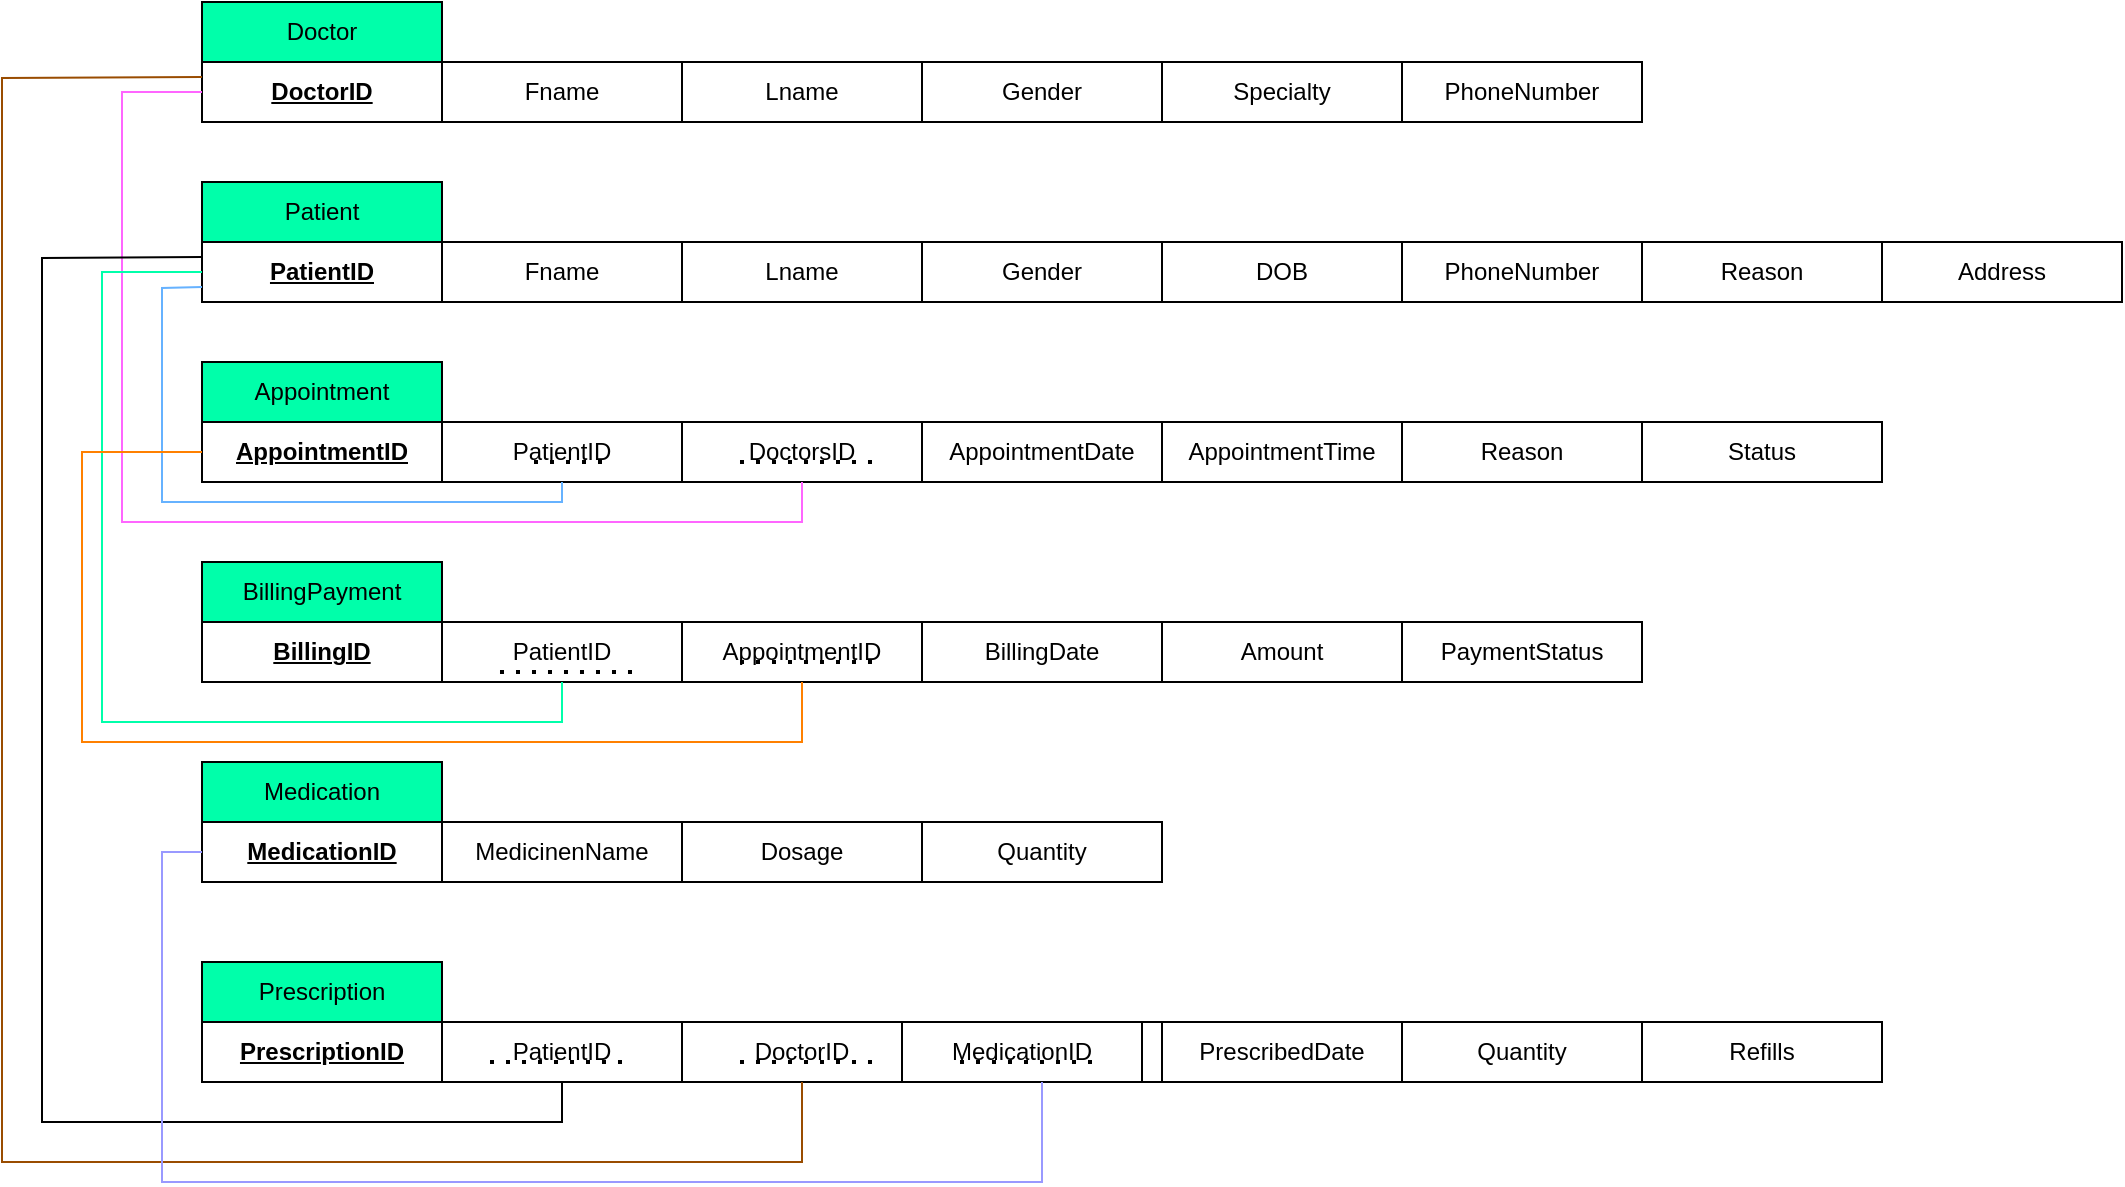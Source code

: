 <mxfile version="24.5.5" type="github">
  <diagram name="Page-1" id="lPv18uXPyyOn_tqmDmDi">
    <mxGraphModel dx="1433" dy="619" grid="1" gridSize="10" guides="1" tooltips="1" connect="1" arrows="1" fold="1" page="1" pageScale="1" pageWidth="827" pageHeight="1169" math="0" shadow="0">
      <root>
        <mxCell id="0" />
        <mxCell id="1" parent="0" />
        <mxCell id="40zPaDP918bft0vZC0bT-28" value="&lt;span style=&quot;text-align: left;&quot;&gt;Doctor&lt;/span&gt;" style="rounded=0;whiteSpace=wrap;html=1;fillColor=#00FFAA;" vertex="1" parent="1">
          <mxGeometry x="220" y="140" width="120" height="30" as="geometry" />
        </mxCell>
        <mxCell id="40zPaDP918bft0vZC0bT-29" value="&lt;span style=&quot;text-align: left;&quot;&gt;&lt;u&gt;&lt;b&gt;DoctorID&lt;/b&gt;&lt;/u&gt;&lt;/span&gt;" style="rounded=0;whiteSpace=wrap;html=1;" vertex="1" parent="1">
          <mxGeometry x="220" y="170" width="120" height="30" as="geometry" />
        </mxCell>
        <mxCell id="40zPaDP918bft0vZC0bT-31" value="&lt;span style=&quot;text-align: left;&quot;&gt;Fname&lt;/span&gt;" style="rounded=0;whiteSpace=wrap;html=1;" vertex="1" parent="1">
          <mxGeometry x="340" y="170" width="120" height="30" as="geometry" />
        </mxCell>
        <mxCell id="40zPaDP918bft0vZC0bT-32" value="&lt;span style=&quot;text-align: left;&quot;&gt;Lname&lt;/span&gt;" style="rounded=0;whiteSpace=wrap;html=1;" vertex="1" parent="1">
          <mxGeometry x="460" y="170" width="120" height="30" as="geometry" />
        </mxCell>
        <mxCell id="40zPaDP918bft0vZC0bT-33" value="&lt;span style=&quot;text-align: left;&quot;&gt;Specialty&lt;/span&gt;" style="rounded=0;whiteSpace=wrap;html=1;" vertex="1" parent="1">
          <mxGeometry x="700" y="170" width="120" height="30" as="geometry" />
        </mxCell>
        <mxCell id="40zPaDP918bft0vZC0bT-34" value="&lt;span style=&quot;text-align: left;&quot;&gt;Gender&lt;/span&gt;" style="rounded=0;whiteSpace=wrap;html=1;" vertex="1" parent="1">
          <mxGeometry x="580" y="170" width="120" height="30" as="geometry" />
        </mxCell>
        <mxCell id="40zPaDP918bft0vZC0bT-35" value="&lt;span style=&quot;text-align: left;&quot;&gt;PhoneNumber&lt;/span&gt;" style="rounded=0;whiteSpace=wrap;html=1;" vertex="1" parent="1">
          <mxGeometry x="820" y="170" width="120" height="30" as="geometry" />
        </mxCell>
        <mxCell id="40zPaDP918bft0vZC0bT-38" value="&lt;span style=&quot;text-align: left;&quot;&gt;Appointment&lt;/span&gt;" style="rounded=0;whiteSpace=wrap;html=1;fillColor=#00FFAA;" vertex="1" parent="1">
          <mxGeometry x="220" y="320" width="120" height="30" as="geometry" />
        </mxCell>
        <mxCell id="40zPaDP918bft0vZC0bT-39" value="&lt;span style=&quot;text-align: left;&quot;&gt;&lt;u&gt;&lt;b&gt;PatientID&lt;/b&gt;&lt;/u&gt;&lt;/span&gt;" style="rounded=0;whiteSpace=wrap;html=1;" vertex="1" parent="1">
          <mxGeometry x="220" y="260" width="120" height="30" as="geometry" />
        </mxCell>
        <mxCell id="40zPaDP918bft0vZC0bT-43" value="&lt;span style=&quot;text-align: left;&quot;&gt;DOB&lt;/span&gt;" style="rounded=0;whiteSpace=wrap;html=1;" vertex="1" parent="1">
          <mxGeometry x="700" y="260" width="120" height="30" as="geometry" />
        </mxCell>
        <mxCell id="40zPaDP918bft0vZC0bT-44" value="&lt;span style=&quot;text-align: left;&quot;&gt;PhoneNumber&lt;/span&gt;" style="rounded=0;whiteSpace=wrap;html=1;" vertex="1" parent="1">
          <mxGeometry x="820" y="260" width="120" height="30" as="geometry" />
        </mxCell>
        <mxCell id="40zPaDP918bft0vZC0bT-45" value="&lt;span style=&quot;text-align: left;&quot;&gt;Fname&lt;/span&gt;" style="rounded=0;whiteSpace=wrap;html=1;" vertex="1" parent="1">
          <mxGeometry x="340" y="260" width="120" height="30" as="geometry" />
        </mxCell>
        <mxCell id="40zPaDP918bft0vZC0bT-47" value="&lt;span style=&quot;text-align: left;&quot;&gt;Lname&lt;/span&gt;" style="rounded=0;whiteSpace=wrap;html=1;" vertex="1" parent="1">
          <mxGeometry x="460" y="260" width="120" height="30" as="geometry" />
        </mxCell>
        <mxCell id="40zPaDP918bft0vZC0bT-48" value="&lt;span style=&quot;text-align: left;&quot;&gt;Gender&lt;/span&gt;" style="rounded=0;whiteSpace=wrap;html=1;" vertex="1" parent="1">
          <mxGeometry x="580" y="260" width="120" height="30" as="geometry" />
        </mxCell>
        <mxCell id="40zPaDP918bft0vZC0bT-49" value="&lt;span style=&quot;text-align: left;&quot;&gt;Reason&lt;/span&gt;" style="rounded=0;whiteSpace=wrap;html=1;" vertex="1" parent="1">
          <mxGeometry x="940" y="260" width="120" height="30" as="geometry" />
        </mxCell>
        <mxCell id="40zPaDP918bft0vZC0bT-50" value="&lt;span style=&quot;text-align: left;&quot;&gt;Address&lt;/span&gt;" style="rounded=0;whiteSpace=wrap;html=1;" vertex="1" parent="1">
          <mxGeometry x="1060" y="260" width="120" height="30" as="geometry" />
        </mxCell>
        <mxCell id="40zPaDP918bft0vZC0bT-52" value="&lt;span style=&quot;text-align: left;&quot;&gt;Patient&lt;/span&gt;" style="rounded=0;whiteSpace=wrap;html=1;fillColor=#00FFAA;" vertex="1" parent="1">
          <mxGeometry x="220" y="230" width="120" height="30" as="geometry" />
        </mxCell>
        <mxCell id="40zPaDP918bft0vZC0bT-55" value="&lt;span style=&quot;text-align: left;&quot;&gt;&lt;u&gt;&lt;b&gt;AppointmentID&lt;/b&gt;&lt;/u&gt;&lt;/span&gt;" style="rounded=0;whiteSpace=wrap;html=1;" vertex="1" parent="1">
          <mxGeometry x="220" y="350" width="120" height="30" as="geometry" />
        </mxCell>
        <mxCell id="40zPaDP918bft0vZC0bT-58" value="&lt;span style=&quot;text-align: left;&quot;&gt;PatientID&lt;/span&gt;" style="rounded=0;whiteSpace=wrap;html=1;" vertex="1" parent="1">
          <mxGeometry x="340" y="350" width="120" height="30" as="geometry" />
        </mxCell>
        <mxCell id="40zPaDP918bft0vZC0bT-59" value="&lt;span style=&quot;text-align: left;&quot;&gt;DoctorsID&lt;/span&gt;" style="rounded=0;whiteSpace=wrap;html=1;" vertex="1" parent="1">
          <mxGeometry x="460" y="350" width="120" height="30" as="geometry" />
        </mxCell>
        <mxCell id="40zPaDP918bft0vZC0bT-60" value="&lt;span style=&quot;text-align: left;&quot;&gt;AppointmentDate&lt;/span&gt;" style="rounded=0;whiteSpace=wrap;html=1;" vertex="1" parent="1">
          <mxGeometry x="580" y="350" width="120" height="30" as="geometry" />
        </mxCell>
        <mxCell id="40zPaDP918bft0vZC0bT-61" value="&lt;span style=&quot;text-align: left;&quot;&gt;AppointmentTime&lt;/span&gt;" style="rounded=0;whiteSpace=wrap;html=1;" vertex="1" parent="1">
          <mxGeometry x="700" y="350" width="120" height="30" as="geometry" />
        </mxCell>
        <mxCell id="40zPaDP918bft0vZC0bT-62" value="&lt;span style=&quot;text-align: left;&quot;&gt;Reason&lt;/span&gt;" style="rounded=0;whiteSpace=wrap;html=1;" vertex="1" parent="1">
          <mxGeometry x="820" y="350" width="120" height="30" as="geometry" />
        </mxCell>
        <mxCell id="40zPaDP918bft0vZC0bT-64" value="&lt;span style=&quot;text-align: left;&quot;&gt;Status&lt;/span&gt;" style="rounded=0;whiteSpace=wrap;html=1;" vertex="1" parent="1">
          <mxGeometry x="940" y="350" width="120" height="30" as="geometry" />
        </mxCell>
        <mxCell id="40zPaDP918bft0vZC0bT-67" value="&lt;span style=&quot;text-align: left;&quot;&gt;BillingPayment&lt;/span&gt;" style="rounded=0;whiteSpace=wrap;html=1;fillColor=#00FFAA;" vertex="1" parent="1">
          <mxGeometry x="220" y="420" width="120" height="30" as="geometry" />
        </mxCell>
        <mxCell id="40zPaDP918bft0vZC0bT-68" value="&lt;span style=&quot;text-align: left;&quot;&gt;&lt;u&gt;&lt;b&gt;BillingID&lt;/b&gt;&lt;/u&gt;&lt;/span&gt;" style="rounded=0;whiteSpace=wrap;html=1;" vertex="1" parent="1">
          <mxGeometry x="220" y="450" width="120" height="30" as="geometry" />
        </mxCell>
        <mxCell id="40zPaDP918bft0vZC0bT-69" value="&lt;span style=&quot;text-align: left;&quot;&gt;PatientID&lt;/span&gt;" style="rounded=0;whiteSpace=wrap;html=1;" vertex="1" parent="1">
          <mxGeometry x="340" y="450" width="120" height="30" as="geometry" />
        </mxCell>
        <mxCell id="40zPaDP918bft0vZC0bT-70" value="&lt;span style=&quot;text-align: left;&quot;&gt;AppointmentID&lt;/span&gt;" style="rounded=0;whiteSpace=wrap;html=1;" vertex="1" parent="1">
          <mxGeometry x="460" y="450" width="120" height="30" as="geometry" />
        </mxCell>
        <mxCell id="40zPaDP918bft0vZC0bT-71" value="&lt;span style=&quot;text-align: left;&quot;&gt;BillingDate&lt;/span&gt;" style="rounded=0;whiteSpace=wrap;html=1;" vertex="1" parent="1">
          <mxGeometry x="580" y="450" width="120" height="30" as="geometry" />
        </mxCell>
        <mxCell id="40zPaDP918bft0vZC0bT-72" value="&lt;span style=&quot;text-align: left;&quot;&gt;Amount&lt;/span&gt;" style="rounded=0;whiteSpace=wrap;html=1;" vertex="1" parent="1">
          <mxGeometry x="700" y="450" width="120" height="30" as="geometry" />
        </mxCell>
        <mxCell id="40zPaDP918bft0vZC0bT-73" value="&lt;span style=&quot;text-align: left;&quot;&gt;PaymentStatus&lt;/span&gt;" style="rounded=0;whiteSpace=wrap;html=1;" vertex="1" parent="1">
          <mxGeometry x="820" y="450" width="120" height="30" as="geometry" />
        </mxCell>
        <mxCell id="40zPaDP918bft0vZC0bT-77" value="" style="endArrow=none;dashed=1;html=1;dashPattern=1 3;strokeWidth=2;rounded=0;" edge="1" parent="1">
          <mxGeometry width="50" height="50" relative="1" as="geometry">
            <mxPoint x="420" y="370" as="sourcePoint" />
            <mxPoint x="380" y="370" as="targetPoint" />
          </mxGeometry>
        </mxCell>
        <mxCell id="40zPaDP918bft0vZC0bT-78" value="" style="endArrow=none;dashed=1;html=1;dashPattern=1 3;strokeWidth=2;rounded=0;entryX=0.25;entryY=0.667;entryDx=0;entryDy=0;entryPerimeter=0;" edge="1" parent="1">
          <mxGeometry width="50" height="50" relative="1" as="geometry">
            <mxPoint x="555" y="370" as="sourcePoint" />
            <mxPoint x="485" y="370.01" as="targetPoint" />
          </mxGeometry>
        </mxCell>
        <mxCell id="40zPaDP918bft0vZC0bT-79" value="" style="endArrow=none;dashed=1;html=1;dashPattern=1 3;strokeWidth=2;rounded=0;entryX=0.25;entryY=0.667;entryDx=0;entryDy=0;entryPerimeter=0;" edge="1" parent="1">
          <mxGeometry width="50" height="50" relative="1" as="geometry">
            <mxPoint x="435" y="475" as="sourcePoint" />
            <mxPoint x="365" y="475.01" as="targetPoint" />
          </mxGeometry>
        </mxCell>
        <mxCell id="40zPaDP918bft0vZC0bT-84" value="" style="endArrow=none;dashed=1;html=1;dashPattern=1 3;strokeWidth=2;rounded=0;entryX=0.25;entryY=0.667;entryDx=0;entryDy=0;entryPerimeter=0;" edge="1" parent="1">
          <mxGeometry width="50" height="50" relative="1" as="geometry">
            <mxPoint x="555" y="470" as="sourcePoint" />
            <mxPoint x="485" y="470.01" as="targetPoint" />
          </mxGeometry>
        </mxCell>
        <mxCell id="40zPaDP918bft0vZC0bT-87" value="&lt;span style=&quot;text-align: left;&quot;&gt;Medication&lt;/span&gt;" style="rounded=0;whiteSpace=wrap;html=1;fillColor=#00FFAA;" vertex="1" parent="1">
          <mxGeometry x="220" y="520" width="120" height="30" as="geometry" />
        </mxCell>
        <mxCell id="40zPaDP918bft0vZC0bT-88" value="&lt;span style=&quot;text-align: left;&quot;&gt;&lt;u&gt;&lt;b&gt;MedicationID&lt;/b&gt;&lt;/u&gt;&lt;/span&gt;" style="rounded=0;whiteSpace=wrap;html=1;" vertex="1" parent="1">
          <mxGeometry x="220" y="550" width="120" height="30" as="geometry" />
        </mxCell>
        <mxCell id="40zPaDP918bft0vZC0bT-89" value="&lt;span style=&quot;text-align: left;&quot;&gt;MedicinenName&lt;/span&gt;" style="rounded=0;whiteSpace=wrap;html=1;" vertex="1" parent="1">
          <mxGeometry x="340" y="550" width="120" height="30" as="geometry" />
        </mxCell>
        <mxCell id="40zPaDP918bft0vZC0bT-90" value="&lt;span style=&quot;text-align: left;&quot;&gt;Dosage&lt;/span&gt;" style="rounded=0;whiteSpace=wrap;html=1;" vertex="1" parent="1">
          <mxGeometry x="460" y="550" width="120" height="30" as="geometry" />
        </mxCell>
        <mxCell id="40zPaDP918bft0vZC0bT-91" value="&lt;span style=&quot;text-align: left;&quot;&gt;Quantity&lt;/span&gt;" style="rounded=0;whiteSpace=wrap;html=1;" vertex="1" parent="1">
          <mxGeometry x="580" y="550" width="120" height="30" as="geometry" />
        </mxCell>
        <mxCell id="40zPaDP918bft0vZC0bT-95" value="&lt;span style=&quot;text-align: left;&quot;&gt;Prescription&lt;/span&gt;" style="rounded=0;whiteSpace=wrap;html=1;fillColor=#00FFAA;" vertex="1" parent="1">
          <mxGeometry x="220" y="620" width="120" height="30" as="geometry" />
        </mxCell>
        <mxCell id="40zPaDP918bft0vZC0bT-96" value="&lt;span style=&quot;text-align: left;&quot;&gt;PatientID&lt;/span&gt;" style="rounded=0;whiteSpace=wrap;html=1;" vertex="1" parent="1">
          <mxGeometry x="340" y="650" width="120" height="30" as="geometry" />
        </mxCell>
        <mxCell id="40zPaDP918bft0vZC0bT-97" value="&lt;span style=&quot;text-align: left;&quot;&gt;&lt;u&gt;&lt;b&gt;PrescriptionID&lt;/b&gt;&lt;/u&gt;&lt;/span&gt;" style="rounded=0;whiteSpace=wrap;html=1;" vertex="1" parent="1">
          <mxGeometry x="220" y="650" width="120" height="30" as="geometry" />
        </mxCell>
        <mxCell id="40zPaDP918bft0vZC0bT-98" value="&lt;span style=&quot;text-align: left;&quot;&gt;DoctorID&lt;/span&gt;" style="rounded=0;whiteSpace=wrap;html=1;" vertex="1" parent="1">
          <mxGeometry x="460" y="650" width="120" height="30" as="geometry" />
        </mxCell>
        <mxCell id="40zPaDP918bft0vZC0bT-99" value="&lt;span style=&quot;text-align: left;&quot;&gt;MedicationID&lt;/span&gt;" style="rounded=0;whiteSpace=wrap;html=1;" vertex="1" parent="1">
          <mxGeometry x="580" y="650" width="120" height="30" as="geometry" />
        </mxCell>
        <mxCell id="40zPaDP918bft0vZC0bT-100" value="&lt;span style=&quot;text-align: left;&quot;&gt;PrescribedDate&lt;/span&gt;" style="rounded=0;whiteSpace=wrap;html=1;" vertex="1" parent="1">
          <mxGeometry x="700" y="650" width="120" height="30" as="geometry" />
        </mxCell>
        <mxCell id="40zPaDP918bft0vZC0bT-101" value="&lt;span style=&quot;text-align: left;&quot;&gt;Quantity&lt;/span&gt;" style="rounded=0;whiteSpace=wrap;html=1;" vertex="1" parent="1">
          <mxGeometry x="820" y="650" width="120" height="30" as="geometry" />
        </mxCell>
        <mxCell id="40zPaDP918bft0vZC0bT-102" value="&lt;span style=&quot;text-align: left;&quot;&gt;Refills&lt;/span&gt;" style="rounded=0;whiteSpace=wrap;html=1;" vertex="1" parent="1">
          <mxGeometry x="940" y="650" width="120" height="30" as="geometry" />
        </mxCell>
        <mxCell id="40zPaDP918bft0vZC0bT-103" value="" style="endArrow=none;dashed=1;html=1;dashPattern=1 3;strokeWidth=2;rounded=0;entryX=0.25;entryY=0.667;entryDx=0;entryDy=0;entryPerimeter=0;" edge="1" parent="1">
          <mxGeometry width="50" height="50" relative="1" as="geometry">
            <mxPoint x="430" y="670" as="sourcePoint" />
            <mxPoint x="360" y="670.01" as="targetPoint" />
          </mxGeometry>
        </mxCell>
        <mxCell id="40zPaDP918bft0vZC0bT-104" value="" style="endArrow=none;dashed=1;html=1;dashPattern=1 3;strokeWidth=2;rounded=0;entryX=0.25;entryY=0.667;entryDx=0;entryDy=0;entryPerimeter=0;" edge="1" parent="1">
          <mxGeometry width="50" height="50" relative="1" as="geometry">
            <mxPoint x="555" y="670" as="sourcePoint" />
            <mxPoint x="485" y="670.01" as="targetPoint" />
          </mxGeometry>
        </mxCell>
        <mxCell id="40zPaDP918bft0vZC0bT-105" value="" style="endArrow=none;dashed=1;html=1;dashPattern=1 3;strokeWidth=2;rounded=0;entryX=0.25;entryY=0.667;entryDx=0;entryDy=0;entryPerimeter=0;" edge="1" parent="1">
          <mxGeometry width="50" height="50" relative="1" as="geometry">
            <mxPoint x="665" y="670" as="sourcePoint" />
            <mxPoint x="595" y="670.01" as="targetPoint" />
          </mxGeometry>
        </mxCell>
        <mxCell id="40zPaDP918bft0vZC0bT-106" value="&lt;span style=&quot;text-align: left;&quot;&gt;MedicationID&lt;/span&gt;" style="rounded=0;whiteSpace=wrap;html=1;" vertex="1" parent="1">
          <mxGeometry x="570" y="650" width="120" height="30" as="geometry" />
        </mxCell>
        <mxCell id="40zPaDP918bft0vZC0bT-107" value="" style="endArrow=none;dashed=1;html=1;dashPattern=1 3;strokeWidth=2;rounded=0;entryX=0.25;entryY=0.667;entryDx=0;entryDy=0;entryPerimeter=0;" edge="1" parent="1">
          <mxGeometry width="50" height="50" relative="1" as="geometry">
            <mxPoint x="665" y="670" as="sourcePoint" />
            <mxPoint x="595" y="670.01" as="targetPoint" />
          </mxGeometry>
        </mxCell>
        <mxCell id="40zPaDP918bft0vZC0bT-108" value="" style="endArrow=none;dashed=1;html=1;dashPattern=1 3;strokeWidth=2;rounded=0;entryX=0.25;entryY=0.667;entryDx=0;entryDy=0;entryPerimeter=0;" edge="1" parent="1">
          <mxGeometry width="50" height="50" relative="1" as="geometry">
            <mxPoint x="435" y="475" as="sourcePoint" />
            <mxPoint x="365" y="475.01" as="targetPoint" />
          </mxGeometry>
        </mxCell>
        <mxCell id="40zPaDP918bft0vZC0bT-110" value="" style="endArrow=none;html=1;rounded=0;exitX=0;exitY=0.75;exitDx=0;exitDy=0;fillColor=#FF8000;strokeColor=#66B2FF;" edge="1" parent="1" source="40zPaDP918bft0vZC0bT-39">
          <mxGeometry width="50" height="50" relative="1" as="geometry">
            <mxPoint x="350" y="430" as="sourcePoint" />
            <mxPoint x="400" y="380" as="targetPoint" />
            <Array as="points">
              <mxPoint x="200" y="283" />
              <mxPoint x="200" y="390" />
              <mxPoint x="400" y="390" />
            </Array>
          </mxGeometry>
        </mxCell>
        <mxCell id="40zPaDP918bft0vZC0bT-111" value="" style="endArrow=none;html=1;rounded=0;exitX=0.5;exitY=1;exitDx=0;exitDy=0;entryX=0;entryY=0.5;entryDx=0;entryDy=0;strokeColor=#FF66FF;" edge="1" parent="1" source="40zPaDP918bft0vZC0bT-59" target="40zPaDP918bft0vZC0bT-29">
          <mxGeometry width="50" height="50" relative="1" as="geometry">
            <mxPoint x="640" y="380" as="sourcePoint" />
            <mxPoint x="690" y="330" as="targetPoint" />
            <Array as="points">
              <mxPoint x="520" y="400" />
              <mxPoint x="180" y="400" />
              <mxPoint x="180" y="185" />
            </Array>
          </mxGeometry>
        </mxCell>
        <mxCell id="40zPaDP918bft0vZC0bT-112" value="" style="endArrow=none;html=1;rounded=0;entryX=0.5;entryY=1;entryDx=0;entryDy=0;exitX=0;exitY=0.5;exitDx=0;exitDy=0;strokeColor=#00FFAA;" edge="1" parent="1" source="40zPaDP918bft0vZC0bT-39" target="40zPaDP918bft0vZC0bT-69">
          <mxGeometry width="50" height="50" relative="1" as="geometry">
            <mxPoint x="580" y="380" as="sourcePoint" />
            <mxPoint x="630" y="330" as="targetPoint" />
            <Array as="points">
              <mxPoint x="170" y="275" />
              <mxPoint x="170" y="500" />
              <mxPoint x="400" y="500" />
            </Array>
          </mxGeometry>
        </mxCell>
        <mxCell id="40zPaDP918bft0vZC0bT-113" value="" style="endArrow=none;html=1;rounded=0;entryX=0.5;entryY=1;entryDx=0;entryDy=0;exitX=0;exitY=0.5;exitDx=0;exitDy=0;strokeColor=#FF8000;" edge="1" parent="1" source="40zPaDP918bft0vZC0bT-55" target="40zPaDP918bft0vZC0bT-70">
          <mxGeometry width="50" height="50" relative="1" as="geometry">
            <mxPoint x="580" y="380" as="sourcePoint" />
            <mxPoint x="630" y="330" as="targetPoint" />
            <Array as="points">
              <mxPoint x="160" y="365" />
              <mxPoint x="160" y="510" />
              <mxPoint x="520" y="510" />
            </Array>
          </mxGeometry>
        </mxCell>
        <mxCell id="40zPaDP918bft0vZC0bT-114" value="" style="endArrow=none;html=1;rounded=0;exitX=0;exitY=0.25;exitDx=0;exitDy=0;" edge="1" parent="1" source="40zPaDP918bft0vZC0bT-39">
          <mxGeometry width="50" height="50" relative="1" as="geometry">
            <mxPoint x="350" y="730" as="sourcePoint" />
            <mxPoint x="400" y="680" as="targetPoint" />
            <Array as="points">
              <mxPoint x="140" y="268" />
              <mxPoint x="140" y="700" />
              <mxPoint x="400" y="700" />
            </Array>
          </mxGeometry>
        </mxCell>
        <mxCell id="40zPaDP918bft0vZC0bT-115" value="" style="endArrow=none;html=1;rounded=0;exitX=0.5;exitY=1;exitDx=0;exitDy=0;entryX=0;entryY=0.25;entryDx=0;entryDy=0;strokeColor=#994C00;" edge="1" parent="1" source="40zPaDP918bft0vZC0bT-98" target="40zPaDP918bft0vZC0bT-29">
          <mxGeometry width="50" height="50" relative="1" as="geometry">
            <mxPoint x="710" y="510" as="sourcePoint" />
            <mxPoint x="760" y="460" as="targetPoint" />
            <Array as="points">
              <mxPoint x="520" y="720" />
              <mxPoint x="120" y="720" />
              <mxPoint x="120" y="178" />
            </Array>
          </mxGeometry>
        </mxCell>
        <mxCell id="40zPaDP918bft0vZC0bT-116" value="" style="endArrow=none;html=1;rounded=0;exitX=0;exitY=0.5;exitDx=0;exitDy=0;strokeColor=#9999FF;" edge="1" parent="1" source="40zPaDP918bft0vZC0bT-88">
          <mxGeometry width="50" height="50" relative="1" as="geometry">
            <mxPoint x="320" y="751.778" as="sourcePoint" />
            <mxPoint x="640" y="680" as="targetPoint" />
            <Array as="points">
              <mxPoint x="200" y="565" />
              <mxPoint x="200" y="730" />
              <mxPoint x="640" y="730" />
            </Array>
          </mxGeometry>
        </mxCell>
      </root>
    </mxGraphModel>
  </diagram>
</mxfile>
